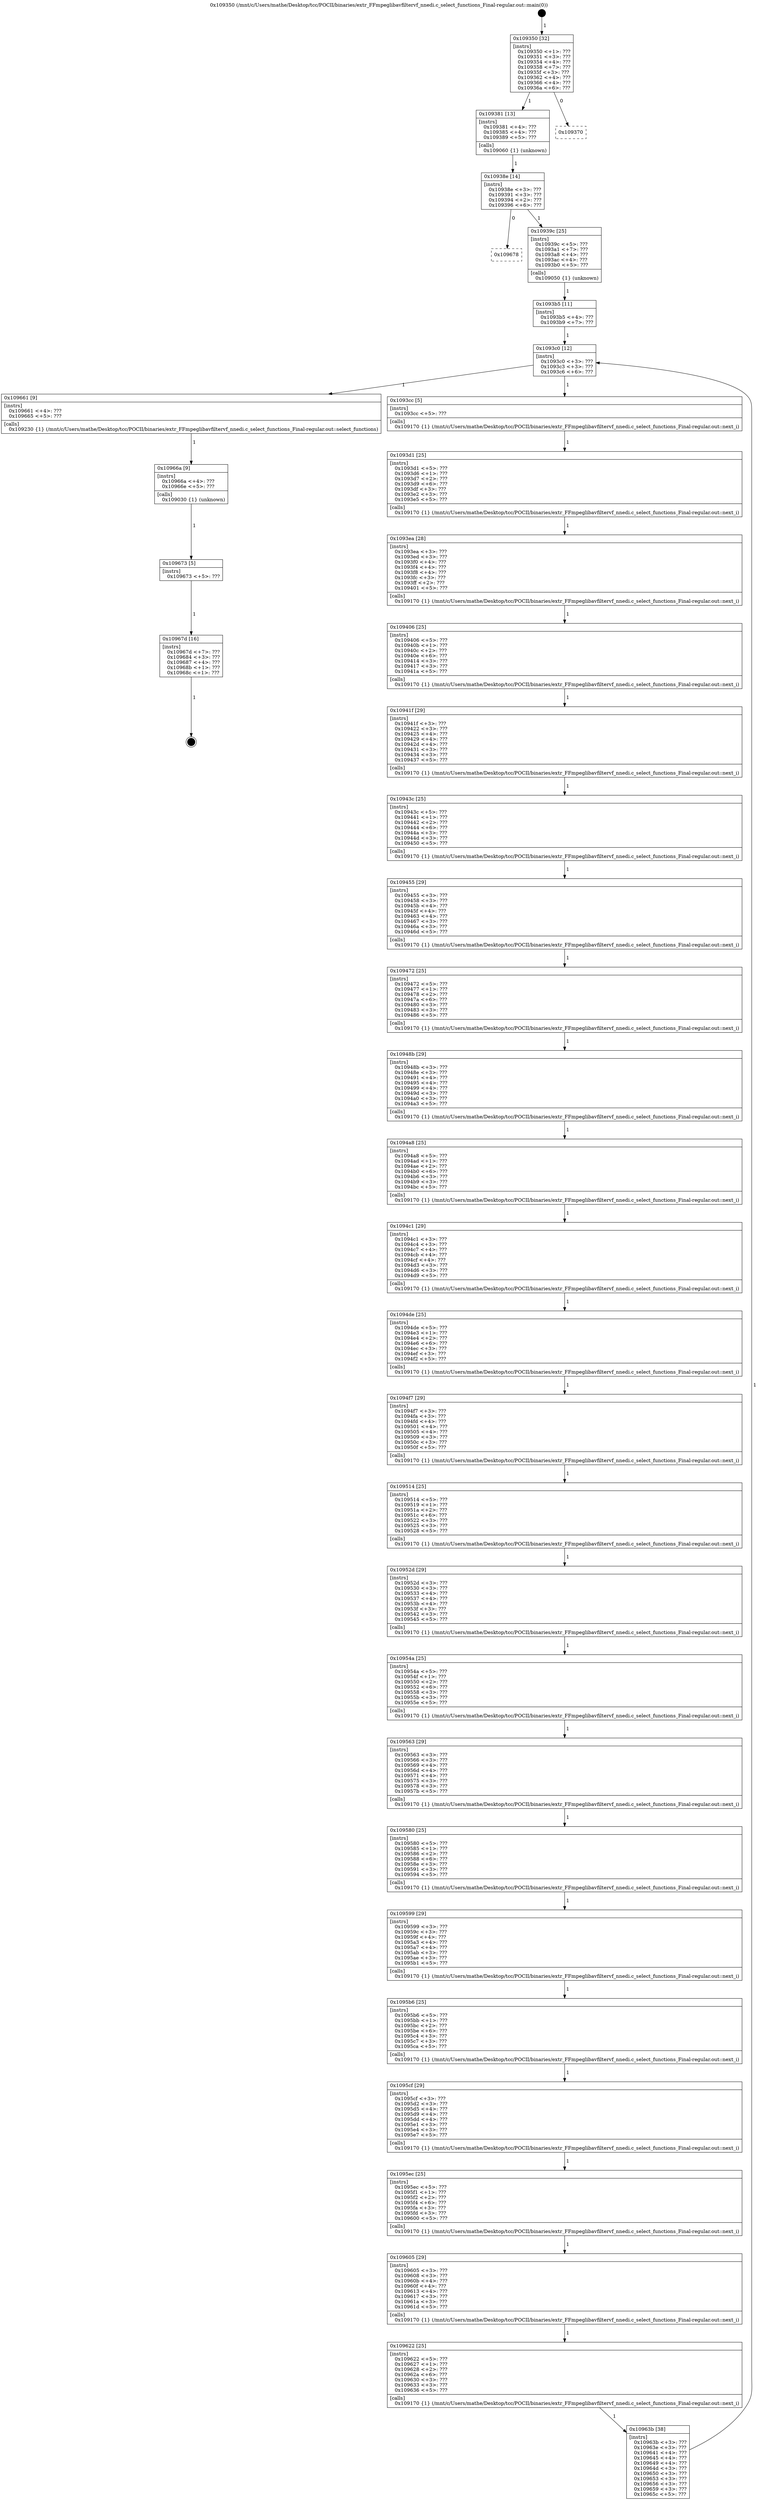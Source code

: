 digraph "0x109350" {
  label = "0x109350 (/mnt/c/Users/mathe/Desktop/tcc/POCII/binaries/extr_FFmpeglibavfiltervf_nnedi.c_select_functions_Final-regular.out::main(0))"
  labelloc = "t"
  node[shape=record]

  Entry [label="",width=0.3,height=0.3,shape=circle,fillcolor=black,style=filled]
  "0x109350" [label="{
     0x109350 [32]\l
     | [instrs]\l
     &nbsp;&nbsp;0x109350 \<+1\>: ???\l
     &nbsp;&nbsp;0x109351 \<+3\>: ???\l
     &nbsp;&nbsp;0x109354 \<+4\>: ???\l
     &nbsp;&nbsp;0x109358 \<+7\>: ???\l
     &nbsp;&nbsp;0x10935f \<+3\>: ???\l
     &nbsp;&nbsp;0x109362 \<+4\>: ???\l
     &nbsp;&nbsp;0x109366 \<+4\>: ???\l
     &nbsp;&nbsp;0x10936a \<+6\>: ???\l
  }"]
  "0x109381" [label="{
     0x109381 [13]\l
     | [instrs]\l
     &nbsp;&nbsp;0x109381 \<+4\>: ???\l
     &nbsp;&nbsp;0x109385 \<+4\>: ???\l
     &nbsp;&nbsp;0x109389 \<+5\>: ???\l
     | [calls]\l
     &nbsp;&nbsp;0x109060 \{1\} (unknown)\l
  }"]
  "0x109370" [label="{
     0x109370\l
  }", style=dashed]
  "0x10938e" [label="{
     0x10938e [14]\l
     | [instrs]\l
     &nbsp;&nbsp;0x10938e \<+3\>: ???\l
     &nbsp;&nbsp;0x109391 \<+3\>: ???\l
     &nbsp;&nbsp;0x109394 \<+2\>: ???\l
     &nbsp;&nbsp;0x109396 \<+6\>: ???\l
  }"]
  "0x109678" [label="{
     0x109678\l
  }", style=dashed]
  "0x10939c" [label="{
     0x10939c [25]\l
     | [instrs]\l
     &nbsp;&nbsp;0x10939c \<+5\>: ???\l
     &nbsp;&nbsp;0x1093a1 \<+7\>: ???\l
     &nbsp;&nbsp;0x1093a8 \<+4\>: ???\l
     &nbsp;&nbsp;0x1093ac \<+4\>: ???\l
     &nbsp;&nbsp;0x1093b0 \<+5\>: ???\l
     | [calls]\l
     &nbsp;&nbsp;0x109050 \{1\} (unknown)\l
  }"]
  Exit [label="",width=0.3,height=0.3,shape=circle,fillcolor=black,style=filled,peripheries=2]
  "0x1093c0" [label="{
     0x1093c0 [12]\l
     | [instrs]\l
     &nbsp;&nbsp;0x1093c0 \<+3\>: ???\l
     &nbsp;&nbsp;0x1093c3 \<+3\>: ???\l
     &nbsp;&nbsp;0x1093c6 \<+6\>: ???\l
  }"]
  "0x109661" [label="{
     0x109661 [9]\l
     | [instrs]\l
     &nbsp;&nbsp;0x109661 \<+4\>: ???\l
     &nbsp;&nbsp;0x109665 \<+5\>: ???\l
     | [calls]\l
     &nbsp;&nbsp;0x109230 \{1\} (/mnt/c/Users/mathe/Desktop/tcc/POCII/binaries/extr_FFmpeglibavfiltervf_nnedi.c_select_functions_Final-regular.out::select_functions)\l
  }"]
  "0x1093cc" [label="{
     0x1093cc [5]\l
     | [instrs]\l
     &nbsp;&nbsp;0x1093cc \<+5\>: ???\l
     | [calls]\l
     &nbsp;&nbsp;0x109170 \{1\} (/mnt/c/Users/mathe/Desktop/tcc/POCII/binaries/extr_FFmpeglibavfiltervf_nnedi.c_select_functions_Final-regular.out::next_i)\l
  }"]
  "0x1093d1" [label="{
     0x1093d1 [25]\l
     | [instrs]\l
     &nbsp;&nbsp;0x1093d1 \<+5\>: ???\l
     &nbsp;&nbsp;0x1093d6 \<+1\>: ???\l
     &nbsp;&nbsp;0x1093d7 \<+2\>: ???\l
     &nbsp;&nbsp;0x1093d9 \<+6\>: ???\l
     &nbsp;&nbsp;0x1093df \<+3\>: ???\l
     &nbsp;&nbsp;0x1093e2 \<+3\>: ???\l
     &nbsp;&nbsp;0x1093e5 \<+5\>: ???\l
     | [calls]\l
     &nbsp;&nbsp;0x109170 \{1\} (/mnt/c/Users/mathe/Desktop/tcc/POCII/binaries/extr_FFmpeglibavfiltervf_nnedi.c_select_functions_Final-regular.out::next_i)\l
  }"]
  "0x1093ea" [label="{
     0x1093ea [28]\l
     | [instrs]\l
     &nbsp;&nbsp;0x1093ea \<+3\>: ???\l
     &nbsp;&nbsp;0x1093ed \<+3\>: ???\l
     &nbsp;&nbsp;0x1093f0 \<+4\>: ???\l
     &nbsp;&nbsp;0x1093f4 \<+4\>: ???\l
     &nbsp;&nbsp;0x1093f8 \<+4\>: ???\l
     &nbsp;&nbsp;0x1093fc \<+3\>: ???\l
     &nbsp;&nbsp;0x1093ff \<+2\>: ???\l
     &nbsp;&nbsp;0x109401 \<+5\>: ???\l
     | [calls]\l
     &nbsp;&nbsp;0x109170 \{1\} (/mnt/c/Users/mathe/Desktop/tcc/POCII/binaries/extr_FFmpeglibavfiltervf_nnedi.c_select_functions_Final-regular.out::next_i)\l
  }"]
  "0x109406" [label="{
     0x109406 [25]\l
     | [instrs]\l
     &nbsp;&nbsp;0x109406 \<+5\>: ???\l
     &nbsp;&nbsp;0x10940b \<+1\>: ???\l
     &nbsp;&nbsp;0x10940c \<+2\>: ???\l
     &nbsp;&nbsp;0x10940e \<+6\>: ???\l
     &nbsp;&nbsp;0x109414 \<+3\>: ???\l
     &nbsp;&nbsp;0x109417 \<+3\>: ???\l
     &nbsp;&nbsp;0x10941a \<+5\>: ???\l
     | [calls]\l
     &nbsp;&nbsp;0x109170 \{1\} (/mnt/c/Users/mathe/Desktop/tcc/POCII/binaries/extr_FFmpeglibavfiltervf_nnedi.c_select_functions_Final-regular.out::next_i)\l
  }"]
  "0x10941f" [label="{
     0x10941f [29]\l
     | [instrs]\l
     &nbsp;&nbsp;0x10941f \<+3\>: ???\l
     &nbsp;&nbsp;0x109422 \<+3\>: ???\l
     &nbsp;&nbsp;0x109425 \<+4\>: ???\l
     &nbsp;&nbsp;0x109429 \<+4\>: ???\l
     &nbsp;&nbsp;0x10942d \<+4\>: ???\l
     &nbsp;&nbsp;0x109431 \<+3\>: ???\l
     &nbsp;&nbsp;0x109434 \<+3\>: ???\l
     &nbsp;&nbsp;0x109437 \<+5\>: ???\l
     | [calls]\l
     &nbsp;&nbsp;0x109170 \{1\} (/mnt/c/Users/mathe/Desktop/tcc/POCII/binaries/extr_FFmpeglibavfiltervf_nnedi.c_select_functions_Final-regular.out::next_i)\l
  }"]
  "0x10943c" [label="{
     0x10943c [25]\l
     | [instrs]\l
     &nbsp;&nbsp;0x10943c \<+5\>: ???\l
     &nbsp;&nbsp;0x109441 \<+1\>: ???\l
     &nbsp;&nbsp;0x109442 \<+2\>: ???\l
     &nbsp;&nbsp;0x109444 \<+6\>: ???\l
     &nbsp;&nbsp;0x10944a \<+3\>: ???\l
     &nbsp;&nbsp;0x10944d \<+3\>: ???\l
     &nbsp;&nbsp;0x109450 \<+5\>: ???\l
     | [calls]\l
     &nbsp;&nbsp;0x109170 \{1\} (/mnt/c/Users/mathe/Desktop/tcc/POCII/binaries/extr_FFmpeglibavfiltervf_nnedi.c_select_functions_Final-regular.out::next_i)\l
  }"]
  "0x109455" [label="{
     0x109455 [29]\l
     | [instrs]\l
     &nbsp;&nbsp;0x109455 \<+3\>: ???\l
     &nbsp;&nbsp;0x109458 \<+3\>: ???\l
     &nbsp;&nbsp;0x10945b \<+4\>: ???\l
     &nbsp;&nbsp;0x10945f \<+4\>: ???\l
     &nbsp;&nbsp;0x109463 \<+4\>: ???\l
     &nbsp;&nbsp;0x109467 \<+3\>: ???\l
     &nbsp;&nbsp;0x10946a \<+3\>: ???\l
     &nbsp;&nbsp;0x10946d \<+5\>: ???\l
     | [calls]\l
     &nbsp;&nbsp;0x109170 \{1\} (/mnt/c/Users/mathe/Desktop/tcc/POCII/binaries/extr_FFmpeglibavfiltervf_nnedi.c_select_functions_Final-regular.out::next_i)\l
  }"]
  "0x109472" [label="{
     0x109472 [25]\l
     | [instrs]\l
     &nbsp;&nbsp;0x109472 \<+5\>: ???\l
     &nbsp;&nbsp;0x109477 \<+1\>: ???\l
     &nbsp;&nbsp;0x109478 \<+2\>: ???\l
     &nbsp;&nbsp;0x10947a \<+6\>: ???\l
     &nbsp;&nbsp;0x109480 \<+3\>: ???\l
     &nbsp;&nbsp;0x109483 \<+3\>: ???\l
     &nbsp;&nbsp;0x109486 \<+5\>: ???\l
     | [calls]\l
     &nbsp;&nbsp;0x109170 \{1\} (/mnt/c/Users/mathe/Desktop/tcc/POCII/binaries/extr_FFmpeglibavfiltervf_nnedi.c_select_functions_Final-regular.out::next_i)\l
  }"]
  "0x10948b" [label="{
     0x10948b [29]\l
     | [instrs]\l
     &nbsp;&nbsp;0x10948b \<+3\>: ???\l
     &nbsp;&nbsp;0x10948e \<+3\>: ???\l
     &nbsp;&nbsp;0x109491 \<+4\>: ???\l
     &nbsp;&nbsp;0x109495 \<+4\>: ???\l
     &nbsp;&nbsp;0x109499 \<+4\>: ???\l
     &nbsp;&nbsp;0x10949d \<+3\>: ???\l
     &nbsp;&nbsp;0x1094a0 \<+3\>: ???\l
     &nbsp;&nbsp;0x1094a3 \<+5\>: ???\l
     | [calls]\l
     &nbsp;&nbsp;0x109170 \{1\} (/mnt/c/Users/mathe/Desktop/tcc/POCII/binaries/extr_FFmpeglibavfiltervf_nnedi.c_select_functions_Final-regular.out::next_i)\l
  }"]
  "0x1094a8" [label="{
     0x1094a8 [25]\l
     | [instrs]\l
     &nbsp;&nbsp;0x1094a8 \<+5\>: ???\l
     &nbsp;&nbsp;0x1094ad \<+1\>: ???\l
     &nbsp;&nbsp;0x1094ae \<+2\>: ???\l
     &nbsp;&nbsp;0x1094b0 \<+6\>: ???\l
     &nbsp;&nbsp;0x1094b6 \<+3\>: ???\l
     &nbsp;&nbsp;0x1094b9 \<+3\>: ???\l
     &nbsp;&nbsp;0x1094bc \<+5\>: ???\l
     | [calls]\l
     &nbsp;&nbsp;0x109170 \{1\} (/mnt/c/Users/mathe/Desktop/tcc/POCII/binaries/extr_FFmpeglibavfiltervf_nnedi.c_select_functions_Final-regular.out::next_i)\l
  }"]
  "0x1094c1" [label="{
     0x1094c1 [29]\l
     | [instrs]\l
     &nbsp;&nbsp;0x1094c1 \<+3\>: ???\l
     &nbsp;&nbsp;0x1094c4 \<+3\>: ???\l
     &nbsp;&nbsp;0x1094c7 \<+4\>: ???\l
     &nbsp;&nbsp;0x1094cb \<+4\>: ???\l
     &nbsp;&nbsp;0x1094cf \<+4\>: ???\l
     &nbsp;&nbsp;0x1094d3 \<+3\>: ???\l
     &nbsp;&nbsp;0x1094d6 \<+3\>: ???\l
     &nbsp;&nbsp;0x1094d9 \<+5\>: ???\l
     | [calls]\l
     &nbsp;&nbsp;0x109170 \{1\} (/mnt/c/Users/mathe/Desktop/tcc/POCII/binaries/extr_FFmpeglibavfiltervf_nnedi.c_select_functions_Final-regular.out::next_i)\l
  }"]
  "0x1094de" [label="{
     0x1094de [25]\l
     | [instrs]\l
     &nbsp;&nbsp;0x1094de \<+5\>: ???\l
     &nbsp;&nbsp;0x1094e3 \<+1\>: ???\l
     &nbsp;&nbsp;0x1094e4 \<+2\>: ???\l
     &nbsp;&nbsp;0x1094e6 \<+6\>: ???\l
     &nbsp;&nbsp;0x1094ec \<+3\>: ???\l
     &nbsp;&nbsp;0x1094ef \<+3\>: ???\l
     &nbsp;&nbsp;0x1094f2 \<+5\>: ???\l
     | [calls]\l
     &nbsp;&nbsp;0x109170 \{1\} (/mnt/c/Users/mathe/Desktop/tcc/POCII/binaries/extr_FFmpeglibavfiltervf_nnedi.c_select_functions_Final-regular.out::next_i)\l
  }"]
  "0x1094f7" [label="{
     0x1094f7 [29]\l
     | [instrs]\l
     &nbsp;&nbsp;0x1094f7 \<+3\>: ???\l
     &nbsp;&nbsp;0x1094fa \<+3\>: ???\l
     &nbsp;&nbsp;0x1094fd \<+4\>: ???\l
     &nbsp;&nbsp;0x109501 \<+4\>: ???\l
     &nbsp;&nbsp;0x109505 \<+4\>: ???\l
     &nbsp;&nbsp;0x109509 \<+3\>: ???\l
     &nbsp;&nbsp;0x10950c \<+3\>: ???\l
     &nbsp;&nbsp;0x10950f \<+5\>: ???\l
     | [calls]\l
     &nbsp;&nbsp;0x109170 \{1\} (/mnt/c/Users/mathe/Desktop/tcc/POCII/binaries/extr_FFmpeglibavfiltervf_nnedi.c_select_functions_Final-regular.out::next_i)\l
  }"]
  "0x109514" [label="{
     0x109514 [25]\l
     | [instrs]\l
     &nbsp;&nbsp;0x109514 \<+5\>: ???\l
     &nbsp;&nbsp;0x109519 \<+1\>: ???\l
     &nbsp;&nbsp;0x10951a \<+2\>: ???\l
     &nbsp;&nbsp;0x10951c \<+6\>: ???\l
     &nbsp;&nbsp;0x109522 \<+3\>: ???\l
     &nbsp;&nbsp;0x109525 \<+3\>: ???\l
     &nbsp;&nbsp;0x109528 \<+5\>: ???\l
     | [calls]\l
     &nbsp;&nbsp;0x109170 \{1\} (/mnt/c/Users/mathe/Desktop/tcc/POCII/binaries/extr_FFmpeglibavfiltervf_nnedi.c_select_functions_Final-regular.out::next_i)\l
  }"]
  "0x10952d" [label="{
     0x10952d [29]\l
     | [instrs]\l
     &nbsp;&nbsp;0x10952d \<+3\>: ???\l
     &nbsp;&nbsp;0x109530 \<+3\>: ???\l
     &nbsp;&nbsp;0x109533 \<+4\>: ???\l
     &nbsp;&nbsp;0x109537 \<+4\>: ???\l
     &nbsp;&nbsp;0x10953b \<+4\>: ???\l
     &nbsp;&nbsp;0x10953f \<+3\>: ???\l
     &nbsp;&nbsp;0x109542 \<+3\>: ???\l
     &nbsp;&nbsp;0x109545 \<+5\>: ???\l
     | [calls]\l
     &nbsp;&nbsp;0x109170 \{1\} (/mnt/c/Users/mathe/Desktop/tcc/POCII/binaries/extr_FFmpeglibavfiltervf_nnedi.c_select_functions_Final-regular.out::next_i)\l
  }"]
  "0x10954a" [label="{
     0x10954a [25]\l
     | [instrs]\l
     &nbsp;&nbsp;0x10954a \<+5\>: ???\l
     &nbsp;&nbsp;0x10954f \<+1\>: ???\l
     &nbsp;&nbsp;0x109550 \<+2\>: ???\l
     &nbsp;&nbsp;0x109552 \<+6\>: ???\l
     &nbsp;&nbsp;0x109558 \<+3\>: ???\l
     &nbsp;&nbsp;0x10955b \<+3\>: ???\l
     &nbsp;&nbsp;0x10955e \<+5\>: ???\l
     | [calls]\l
     &nbsp;&nbsp;0x109170 \{1\} (/mnt/c/Users/mathe/Desktop/tcc/POCII/binaries/extr_FFmpeglibavfiltervf_nnedi.c_select_functions_Final-regular.out::next_i)\l
  }"]
  "0x109563" [label="{
     0x109563 [29]\l
     | [instrs]\l
     &nbsp;&nbsp;0x109563 \<+3\>: ???\l
     &nbsp;&nbsp;0x109566 \<+3\>: ???\l
     &nbsp;&nbsp;0x109569 \<+4\>: ???\l
     &nbsp;&nbsp;0x10956d \<+4\>: ???\l
     &nbsp;&nbsp;0x109571 \<+4\>: ???\l
     &nbsp;&nbsp;0x109575 \<+3\>: ???\l
     &nbsp;&nbsp;0x109578 \<+3\>: ???\l
     &nbsp;&nbsp;0x10957b \<+5\>: ???\l
     | [calls]\l
     &nbsp;&nbsp;0x109170 \{1\} (/mnt/c/Users/mathe/Desktop/tcc/POCII/binaries/extr_FFmpeglibavfiltervf_nnedi.c_select_functions_Final-regular.out::next_i)\l
  }"]
  "0x109580" [label="{
     0x109580 [25]\l
     | [instrs]\l
     &nbsp;&nbsp;0x109580 \<+5\>: ???\l
     &nbsp;&nbsp;0x109585 \<+1\>: ???\l
     &nbsp;&nbsp;0x109586 \<+2\>: ???\l
     &nbsp;&nbsp;0x109588 \<+6\>: ???\l
     &nbsp;&nbsp;0x10958e \<+3\>: ???\l
     &nbsp;&nbsp;0x109591 \<+3\>: ???\l
     &nbsp;&nbsp;0x109594 \<+5\>: ???\l
     | [calls]\l
     &nbsp;&nbsp;0x109170 \{1\} (/mnt/c/Users/mathe/Desktop/tcc/POCII/binaries/extr_FFmpeglibavfiltervf_nnedi.c_select_functions_Final-regular.out::next_i)\l
  }"]
  "0x109599" [label="{
     0x109599 [29]\l
     | [instrs]\l
     &nbsp;&nbsp;0x109599 \<+3\>: ???\l
     &nbsp;&nbsp;0x10959c \<+3\>: ???\l
     &nbsp;&nbsp;0x10959f \<+4\>: ???\l
     &nbsp;&nbsp;0x1095a3 \<+4\>: ???\l
     &nbsp;&nbsp;0x1095a7 \<+4\>: ???\l
     &nbsp;&nbsp;0x1095ab \<+3\>: ???\l
     &nbsp;&nbsp;0x1095ae \<+3\>: ???\l
     &nbsp;&nbsp;0x1095b1 \<+5\>: ???\l
     | [calls]\l
     &nbsp;&nbsp;0x109170 \{1\} (/mnt/c/Users/mathe/Desktop/tcc/POCII/binaries/extr_FFmpeglibavfiltervf_nnedi.c_select_functions_Final-regular.out::next_i)\l
  }"]
  "0x1095b6" [label="{
     0x1095b6 [25]\l
     | [instrs]\l
     &nbsp;&nbsp;0x1095b6 \<+5\>: ???\l
     &nbsp;&nbsp;0x1095bb \<+1\>: ???\l
     &nbsp;&nbsp;0x1095bc \<+2\>: ???\l
     &nbsp;&nbsp;0x1095be \<+6\>: ???\l
     &nbsp;&nbsp;0x1095c4 \<+3\>: ???\l
     &nbsp;&nbsp;0x1095c7 \<+3\>: ???\l
     &nbsp;&nbsp;0x1095ca \<+5\>: ???\l
     | [calls]\l
     &nbsp;&nbsp;0x109170 \{1\} (/mnt/c/Users/mathe/Desktop/tcc/POCII/binaries/extr_FFmpeglibavfiltervf_nnedi.c_select_functions_Final-regular.out::next_i)\l
  }"]
  "0x1095cf" [label="{
     0x1095cf [29]\l
     | [instrs]\l
     &nbsp;&nbsp;0x1095cf \<+3\>: ???\l
     &nbsp;&nbsp;0x1095d2 \<+3\>: ???\l
     &nbsp;&nbsp;0x1095d5 \<+4\>: ???\l
     &nbsp;&nbsp;0x1095d9 \<+4\>: ???\l
     &nbsp;&nbsp;0x1095dd \<+4\>: ???\l
     &nbsp;&nbsp;0x1095e1 \<+3\>: ???\l
     &nbsp;&nbsp;0x1095e4 \<+3\>: ???\l
     &nbsp;&nbsp;0x1095e7 \<+5\>: ???\l
     | [calls]\l
     &nbsp;&nbsp;0x109170 \{1\} (/mnt/c/Users/mathe/Desktop/tcc/POCII/binaries/extr_FFmpeglibavfiltervf_nnedi.c_select_functions_Final-regular.out::next_i)\l
  }"]
  "0x1095ec" [label="{
     0x1095ec [25]\l
     | [instrs]\l
     &nbsp;&nbsp;0x1095ec \<+5\>: ???\l
     &nbsp;&nbsp;0x1095f1 \<+1\>: ???\l
     &nbsp;&nbsp;0x1095f2 \<+2\>: ???\l
     &nbsp;&nbsp;0x1095f4 \<+6\>: ???\l
     &nbsp;&nbsp;0x1095fa \<+3\>: ???\l
     &nbsp;&nbsp;0x1095fd \<+3\>: ???\l
     &nbsp;&nbsp;0x109600 \<+5\>: ???\l
     | [calls]\l
     &nbsp;&nbsp;0x109170 \{1\} (/mnt/c/Users/mathe/Desktop/tcc/POCII/binaries/extr_FFmpeglibavfiltervf_nnedi.c_select_functions_Final-regular.out::next_i)\l
  }"]
  "0x109605" [label="{
     0x109605 [29]\l
     | [instrs]\l
     &nbsp;&nbsp;0x109605 \<+3\>: ???\l
     &nbsp;&nbsp;0x109608 \<+3\>: ???\l
     &nbsp;&nbsp;0x10960b \<+4\>: ???\l
     &nbsp;&nbsp;0x10960f \<+4\>: ???\l
     &nbsp;&nbsp;0x109613 \<+4\>: ???\l
     &nbsp;&nbsp;0x109617 \<+3\>: ???\l
     &nbsp;&nbsp;0x10961a \<+3\>: ???\l
     &nbsp;&nbsp;0x10961d \<+5\>: ???\l
     | [calls]\l
     &nbsp;&nbsp;0x109170 \{1\} (/mnt/c/Users/mathe/Desktop/tcc/POCII/binaries/extr_FFmpeglibavfiltervf_nnedi.c_select_functions_Final-regular.out::next_i)\l
  }"]
  "0x109622" [label="{
     0x109622 [25]\l
     | [instrs]\l
     &nbsp;&nbsp;0x109622 \<+5\>: ???\l
     &nbsp;&nbsp;0x109627 \<+1\>: ???\l
     &nbsp;&nbsp;0x109628 \<+2\>: ???\l
     &nbsp;&nbsp;0x10962a \<+6\>: ???\l
     &nbsp;&nbsp;0x109630 \<+3\>: ???\l
     &nbsp;&nbsp;0x109633 \<+3\>: ???\l
     &nbsp;&nbsp;0x109636 \<+5\>: ???\l
     | [calls]\l
     &nbsp;&nbsp;0x109170 \{1\} (/mnt/c/Users/mathe/Desktop/tcc/POCII/binaries/extr_FFmpeglibavfiltervf_nnedi.c_select_functions_Final-regular.out::next_i)\l
  }"]
  "0x10963b" [label="{
     0x10963b [38]\l
     | [instrs]\l
     &nbsp;&nbsp;0x10963b \<+3\>: ???\l
     &nbsp;&nbsp;0x10963e \<+3\>: ???\l
     &nbsp;&nbsp;0x109641 \<+4\>: ???\l
     &nbsp;&nbsp;0x109645 \<+4\>: ???\l
     &nbsp;&nbsp;0x109649 \<+4\>: ???\l
     &nbsp;&nbsp;0x10964d \<+3\>: ???\l
     &nbsp;&nbsp;0x109650 \<+3\>: ???\l
     &nbsp;&nbsp;0x109653 \<+3\>: ???\l
     &nbsp;&nbsp;0x109656 \<+3\>: ???\l
     &nbsp;&nbsp;0x109659 \<+3\>: ???\l
     &nbsp;&nbsp;0x10965c \<+5\>: ???\l
  }"]
  "0x1093b5" [label="{
     0x1093b5 [11]\l
     | [instrs]\l
     &nbsp;&nbsp;0x1093b5 \<+4\>: ???\l
     &nbsp;&nbsp;0x1093b9 \<+7\>: ???\l
  }"]
  "0x10966a" [label="{
     0x10966a [9]\l
     | [instrs]\l
     &nbsp;&nbsp;0x10966a \<+4\>: ???\l
     &nbsp;&nbsp;0x10966e \<+5\>: ???\l
     | [calls]\l
     &nbsp;&nbsp;0x109030 \{1\} (unknown)\l
  }"]
  "0x109673" [label="{
     0x109673 [5]\l
     | [instrs]\l
     &nbsp;&nbsp;0x109673 \<+5\>: ???\l
  }"]
  "0x10967d" [label="{
     0x10967d [16]\l
     | [instrs]\l
     &nbsp;&nbsp;0x10967d \<+7\>: ???\l
     &nbsp;&nbsp;0x109684 \<+3\>: ???\l
     &nbsp;&nbsp;0x109687 \<+4\>: ???\l
     &nbsp;&nbsp;0x10968b \<+1\>: ???\l
     &nbsp;&nbsp;0x10968c \<+1\>: ???\l
  }"]
  Entry -> "0x109350" [label=" 1"]
  "0x109350" -> "0x109381" [label=" 1"]
  "0x109350" -> "0x109370" [label=" 0"]
  "0x109381" -> "0x10938e" [label=" 1"]
  "0x10938e" -> "0x109678" [label=" 0"]
  "0x10938e" -> "0x10939c" [label=" 1"]
  "0x10967d" -> Exit [label=" 1"]
  "0x10939c" -> "0x1093b5" [label=" 1"]
  "0x1093c0" -> "0x109661" [label=" 1"]
  "0x1093c0" -> "0x1093cc" [label=" 1"]
  "0x1093cc" -> "0x1093d1" [label=" 1"]
  "0x1093d1" -> "0x1093ea" [label=" 1"]
  "0x1093ea" -> "0x109406" [label=" 1"]
  "0x109406" -> "0x10941f" [label=" 1"]
  "0x10941f" -> "0x10943c" [label=" 1"]
  "0x10943c" -> "0x109455" [label=" 1"]
  "0x109455" -> "0x109472" [label=" 1"]
  "0x109472" -> "0x10948b" [label=" 1"]
  "0x10948b" -> "0x1094a8" [label=" 1"]
  "0x1094a8" -> "0x1094c1" [label=" 1"]
  "0x1094c1" -> "0x1094de" [label=" 1"]
  "0x1094de" -> "0x1094f7" [label=" 1"]
  "0x1094f7" -> "0x109514" [label=" 1"]
  "0x109514" -> "0x10952d" [label=" 1"]
  "0x10952d" -> "0x10954a" [label=" 1"]
  "0x10954a" -> "0x109563" [label=" 1"]
  "0x109563" -> "0x109580" [label=" 1"]
  "0x109580" -> "0x109599" [label=" 1"]
  "0x109599" -> "0x1095b6" [label=" 1"]
  "0x1095b6" -> "0x1095cf" [label=" 1"]
  "0x1095cf" -> "0x1095ec" [label=" 1"]
  "0x1095ec" -> "0x109605" [label=" 1"]
  "0x109605" -> "0x109622" [label=" 1"]
  "0x109622" -> "0x10963b" [label=" 1"]
  "0x1093b5" -> "0x1093c0" [label=" 1"]
  "0x10963b" -> "0x1093c0" [label=" 1"]
  "0x109661" -> "0x10966a" [label=" 1"]
  "0x10966a" -> "0x109673" [label=" 1"]
  "0x109673" -> "0x10967d" [label=" 1"]
}
